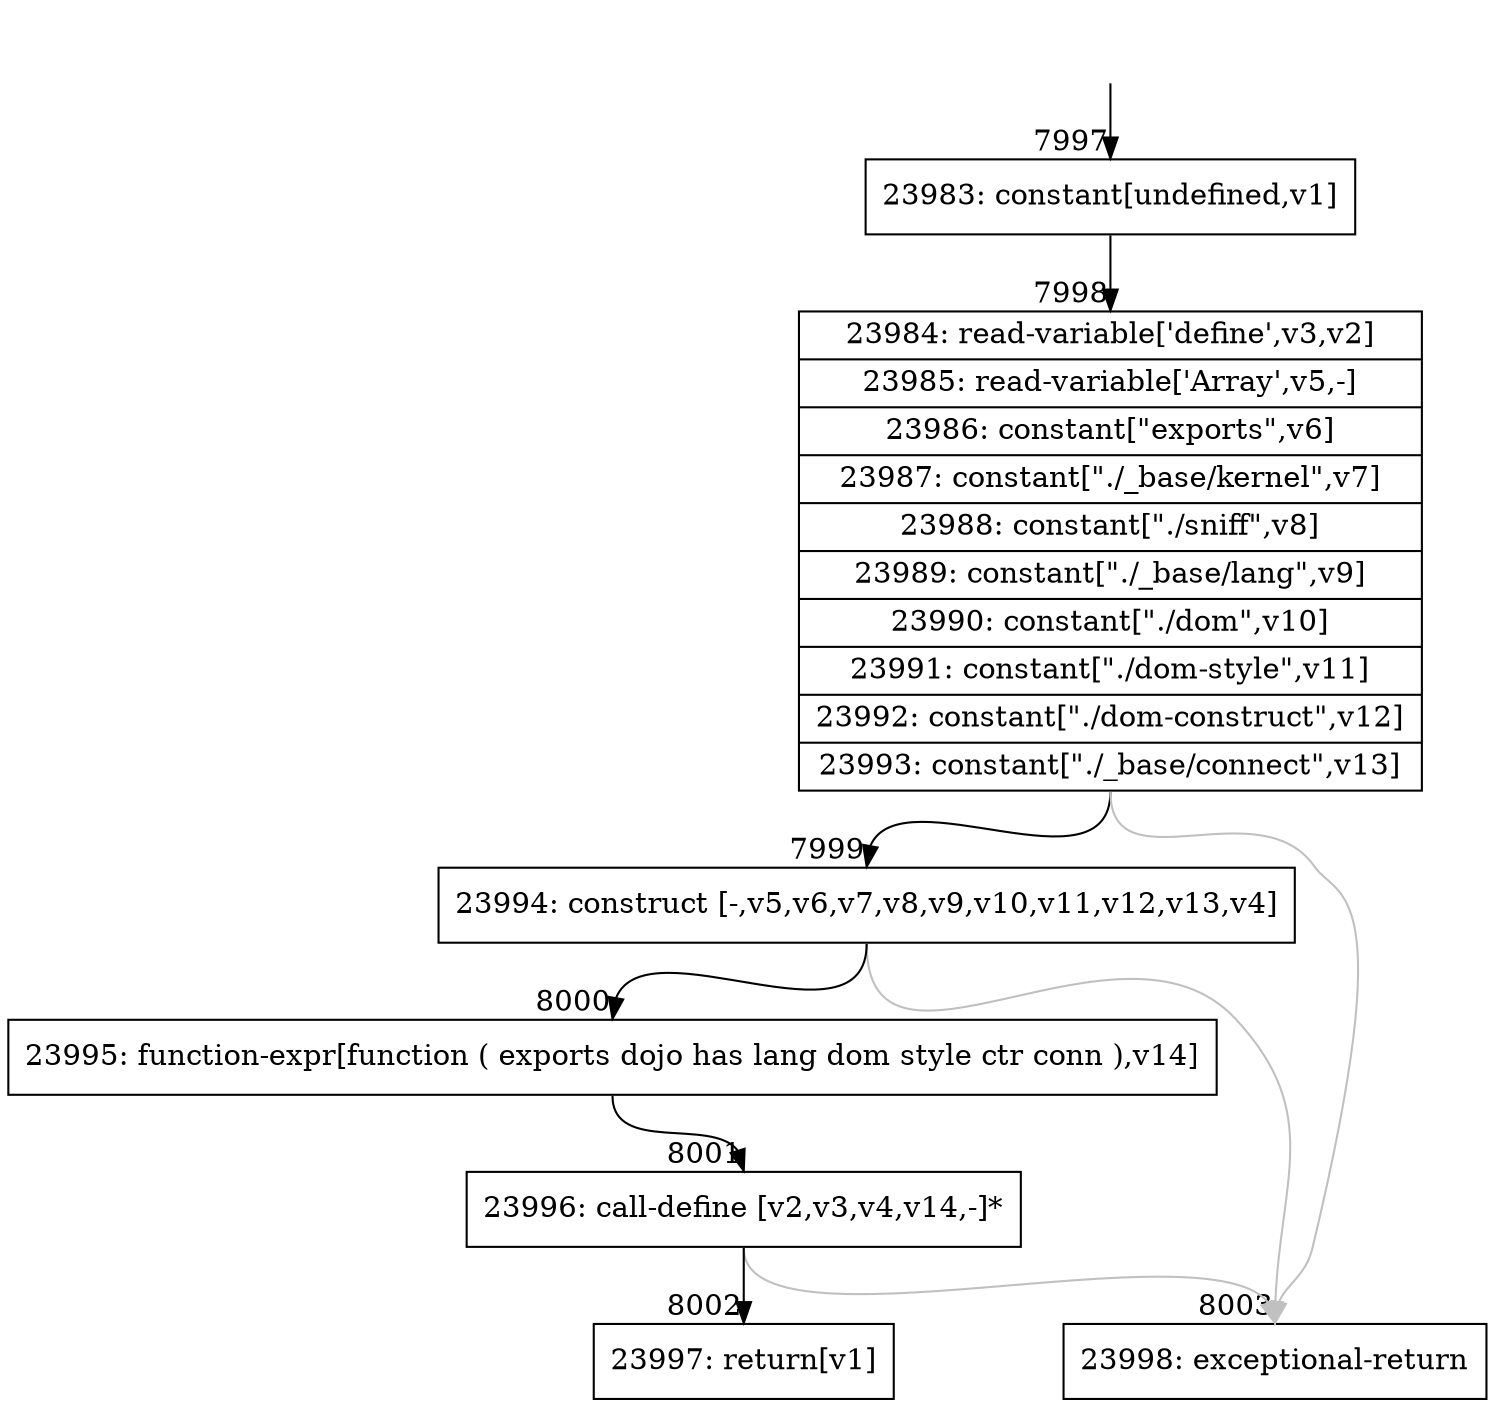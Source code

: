 digraph {
rankdir="TD"
BB_entry532[shape=none,label=""];
BB_entry532 -> BB7997 [tailport=s, headport=n, headlabel="    7997"]
BB7997 [shape=record label="{23983: constant[undefined,v1]}" ] 
BB7997 -> BB7998 [tailport=s, headport=n, headlabel="      7998"]
BB7998 [shape=record label="{23984: read-variable['define',v3,v2]|23985: read-variable['Array',v5,-]|23986: constant[\"exports\",v6]|23987: constant[\"./_base/kernel\",v7]|23988: constant[\"./sniff\",v8]|23989: constant[\"./_base/lang\",v9]|23990: constant[\"./dom\",v10]|23991: constant[\"./dom-style\",v11]|23992: constant[\"./dom-construct\",v12]|23993: constant[\"./_base/connect\",v13]}" ] 
BB7998 -> BB7999 [tailport=s, headport=n, headlabel="      7999"]
BB7998 -> BB8003 [tailport=s, headport=n, color=gray, headlabel="      8003"]
BB7999 [shape=record label="{23994: construct [-,v5,v6,v7,v8,v9,v10,v11,v12,v13,v4]}" ] 
BB7999 -> BB8000 [tailport=s, headport=n, headlabel="      8000"]
BB7999 -> BB8003 [tailport=s, headport=n, color=gray]
BB8000 [shape=record label="{23995: function-expr[function ( exports dojo has lang dom style ctr conn ),v14]}" ] 
BB8000 -> BB8001 [tailport=s, headport=n, headlabel="      8001"]
BB8001 [shape=record label="{23996: call-define [v2,v3,v4,v14,-]*}" ] 
BB8001 -> BB8002 [tailport=s, headport=n, headlabel="      8002"]
BB8001 -> BB8003 [tailport=s, headport=n, color=gray]
BB8002 [shape=record label="{23997: return[v1]}" ] 
BB8003 [shape=record label="{23998: exceptional-return}" ] 
//#$~ 11168
}
